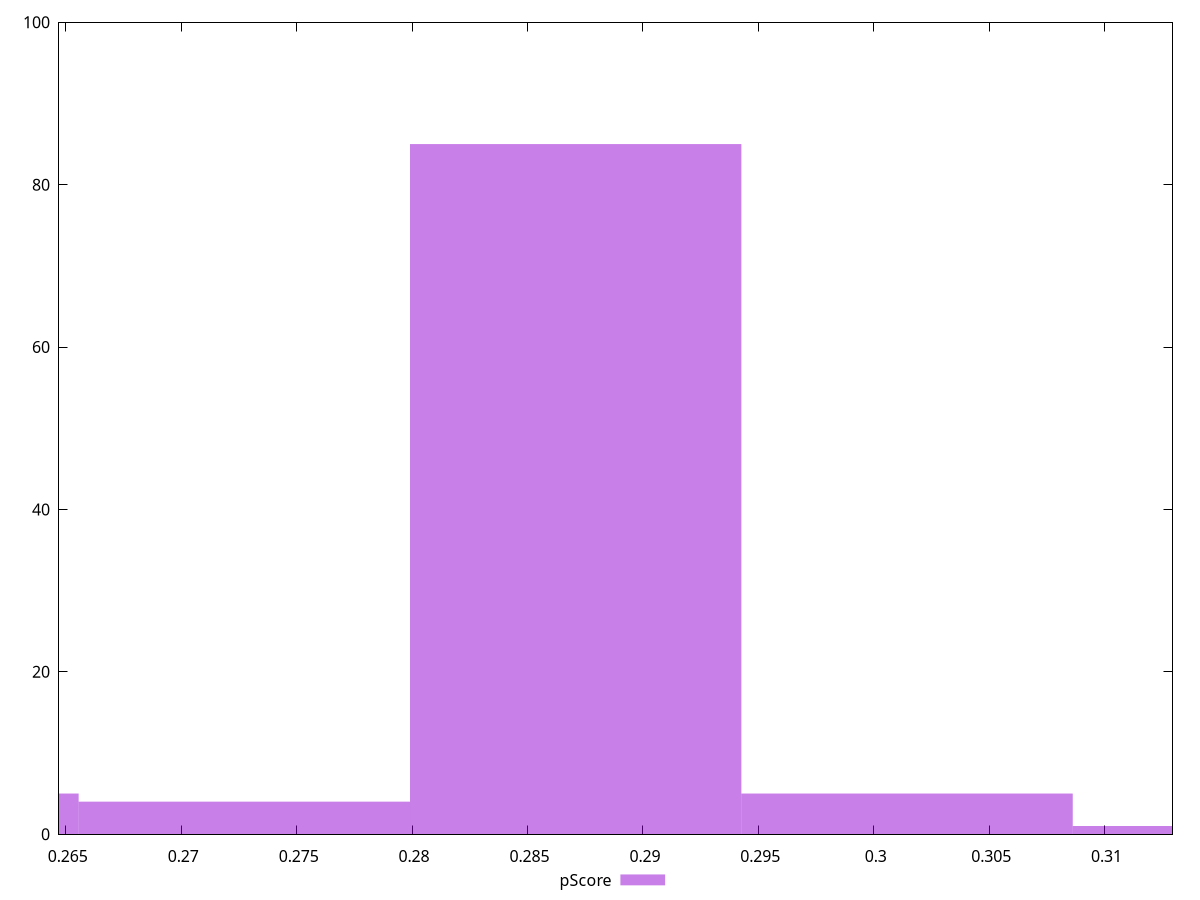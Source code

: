 reset

$pScore <<EOF
0.315797110855992 1
0.3014426967261742 5
0.2870882825963563 85
0.2583794543367207 5
0.2727338684665385 4
EOF

set key outside below
set boxwidth 0.014354414129817817
set xrange [0.2647058823529412:0.3129411764705882]
set yrange [0:100]
set trange [0:100]
set style fill transparent solid 0.5 noborder
set terminal svg size 640, 490 enhanced background rgb 'white'
set output "report_00019_2021-02-10T18-14-37.922Z//uses-text-compression/samples/pages+cached+noadtech+nomedia/pScore/histogram.svg"

plot $pScore title "pScore" with boxes

reset
